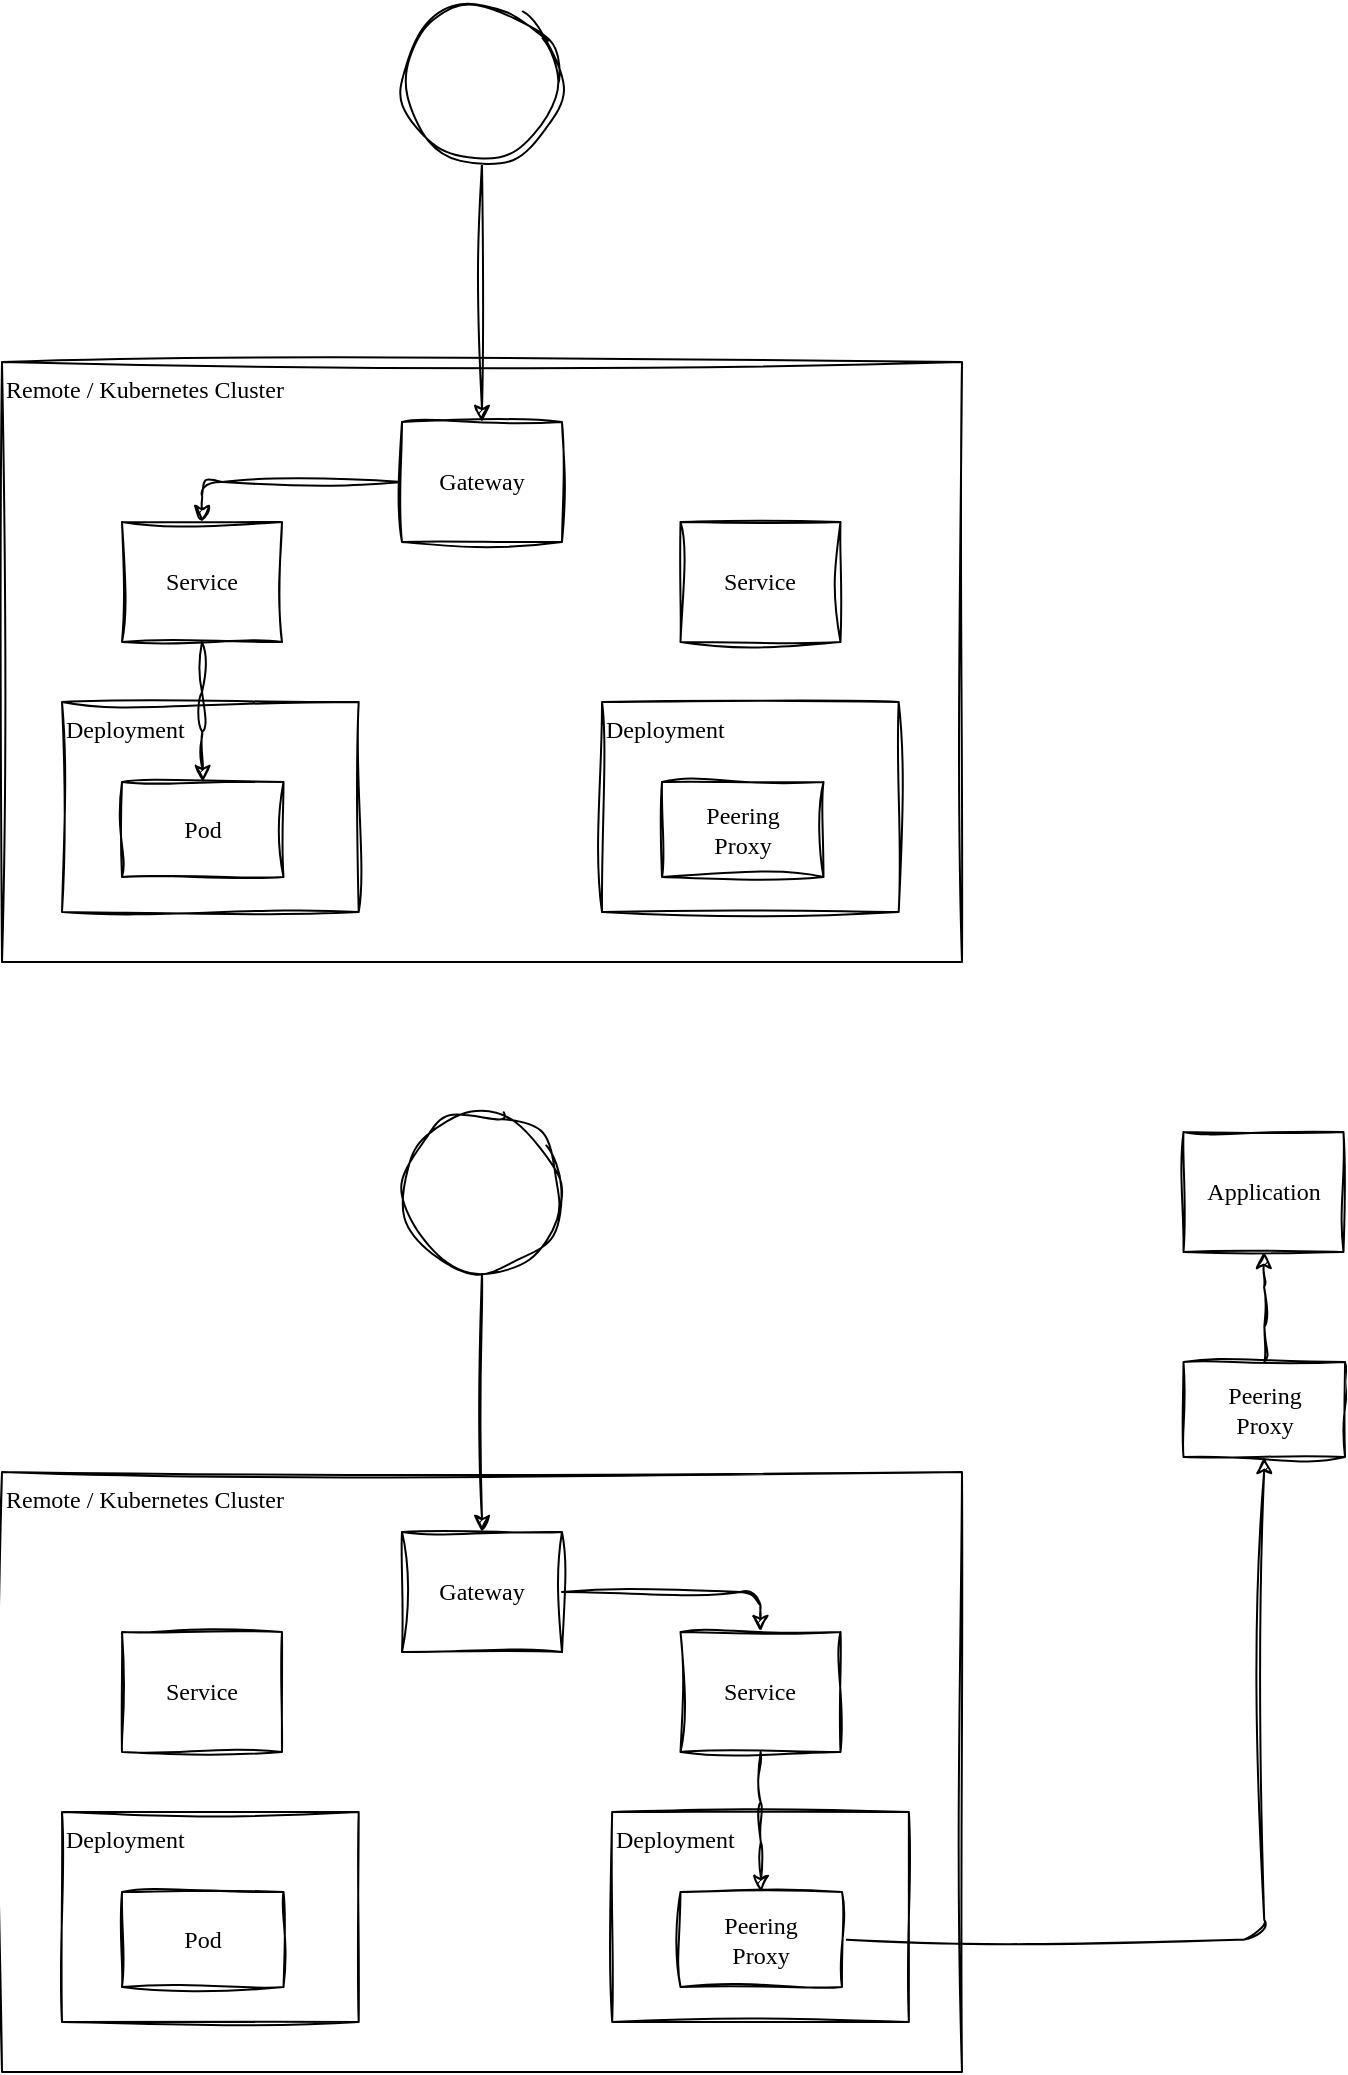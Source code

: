 <mxfile>
    <diagram id="ApinyqAWU0on4ZeDosA5" name="0-brainstorm">
        <mxGraphModel dx="2548" dy="1072" grid="1" gridSize="10" guides="1" tooltips="1" connect="1" arrows="1" fold="1" page="1" pageScale="1" pageWidth="827" pageHeight="1169" math="0" shadow="0">
            <root>
                <mxCell id="0"/>
                <mxCell id="1" style="locked=1;" parent="0"/>
                <mxCell id="4" value="Remote / Kubernetes Cluster" style="rounded=0;whiteSpace=wrap;html=1;align=left;sketch=1;curveFitting=1;jiggle=2;fontFamily=Comic Sans MS;verticalAlign=top;" parent="1" vertex="1">
                    <mxGeometry x="40" y="220" width="480" height="300" as="geometry"/>
                </mxCell>
                <mxCell id="3" value="Service" style="rounded=0;whiteSpace=wrap;html=1;sketch=1;curveFitting=1;jiggle=2;fontFamily=Comic Sans MS;" parent="1" vertex="1">
                    <mxGeometry x="100" y="300" width="80" height="60" as="geometry"/>
                </mxCell>
                <mxCell id="6" value="Deployment" style="rounded=0;whiteSpace=wrap;html=1;sketch=1;curveFitting=1;jiggle=2;fontFamily=Comic Sans MS;align=left;verticalAlign=top;" parent="1" vertex="1">
                    <mxGeometry x="70" y="390" width="148.35" height="105" as="geometry"/>
                </mxCell>
                <mxCell id="5" value="Pod" style="rounded=0;whiteSpace=wrap;html=1;sketch=1;curveFitting=1;jiggle=2;fontFamily=Comic Sans MS;align=center;verticalAlign=middle;" parent="1" vertex="1">
                    <mxGeometry x="100" y="430" width="80.75" height="47.5" as="geometry"/>
                </mxCell>
                <mxCell id="51" style="edgeStyle=orthogonalEdgeStyle;sketch=1;hachureGap=4;jiggle=2;curveFitting=1;html=1;entryX=0.5;entryY=0;entryDx=0;entryDy=0;fontFamily=Comic Sans MS;fontSize=10;" parent="1" source="44" target="3" edge="1">
                    <mxGeometry relative="1" as="geometry"/>
                </mxCell>
                <mxCell id="44" value="Gateway" style="rounded=0;whiteSpace=wrap;html=1;sketch=1;curveFitting=1;jiggle=2;fontFamily=Comic Sans MS;" parent="1" vertex="1">
                    <mxGeometry x="240" y="250" width="80" height="60" as="geometry"/>
                </mxCell>
                <mxCell id="46" value="Service" style="rounded=0;whiteSpace=wrap;html=1;sketch=1;curveFitting=1;jiggle=2;fontFamily=Comic Sans MS;" parent="1" vertex="1">
                    <mxGeometry x="379.25" y="300" width="80" height="60" as="geometry"/>
                </mxCell>
                <mxCell id="47" value="Deployment" style="rounded=0;whiteSpace=wrap;html=1;sketch=1;curveFitting=1;jiggle=2;fontFamily=Comic Sans MS;align=left;verticalAlign=top;" parent="1" vertex="1">
                    <mxGeometry x="340" y="390" width="148.35" height="105" as="geometry"/>
                </mxCell>
                <mxCell id="48" value="Peering&lt;br&gt;Proxy" style="rounded=0;whiteSpace=wrap;html=1;sketch=1;curveFitting=1;jiggle=2;fontFamily=Comic Sans MS;align=center;verticalAlign=middle;" parent="1" vertex="1">
                    <mxGeometry x="370" y="430" width="80.75" height="47.5" as="geometry"/>
                </mxCell>
                <mxCell id="50" style="edgeStyle=orthogonalEdgeStyle;sketch=1;hachureGap=4;jiggle=2;curveFitting=1;html=1;entryX=0.5;entryY=0;entryDx=0;entryDy=0;fontFamily=Comic Sans MS;fontSize=10;" parent="1" source="49" target="44" edge="1">
                    <mxGeometry relative="1" as="geometry"/>
                </mxCell>
                <mxCell id="49" value="" style="ellipse;whiteSpace=wrap;html=1;aspect=fixed;sketch=1;hachureGap=4;jiggle=2;curveFitting=1;fontFamily=Comic Sans MS;fontSize=10;" parent="1" vertex="1">
                    <mxGeometry x="240" y="40" width="80" height="80" as="geometry"/>
                </mxCell>
                <mxCell id="52" value="" style="edgeStyle=orthogonalEdgeStyle;sketch=1;hachureGap=4;jiggle=2;curveFitting=1;html=1;fontFamily=Comic Sans MS;fontSize=10;" parent="1" source="3" target="5" edge="1">
                    <mxGeometry relative="1" as="geometry"/>
                </mxCell>
                <mxCell id="54" value="Remote / Kubernetes Cluster" style="rounded=0;whiteSpace=wrap;html=1;align=left;sketch=1;curveFitting=1;jiggle=2;fontFamily=Comic Sans MS;verticalAlign=top;" parent="1" vertex="1">
                    <mxGeometry x="40" y="775" width="480" height="300" as="geometry"/>
                </mxCell>
                <mxCell id="55" value="Service" style="rounded=0;whiteSpace=wrap;html=1;sketch=1;curveFitting=1;jiggle=2;fontFamily=Comic Sans MS;" parent="1" vertex="1">
                    <mxGeometry x="100" y="855" width="80" height="60" as="geometry"/>
                </mxCell>
                <mxCell id="56" value="Deployment" style="rounded=0;whiteSpace=wrap;html=1;sketch=1;curveFitting=1;jiggle=2;fontFamily=Comic Sans MS;align=left;verticalAlign=top;" parent="1" vertex="1">
                    <mxGeometry x="70" y="945" width="148.35" height="105" as="geometry"/>
                </mxCell>
                <mxCell id="57" value="Pod" style="rounded=0;whiteSpace=wrap;html=1;sketch=1;curveFitting=1;jiggle=2;fontFamily=Comic Sans MS;align=center;verticalAlign=middle;" parent="1" vertex="1">
                    <mxGeometry x="100" y="985" width="80.75" height="47.5" as="geometry"/>
                </mxCell>
                <mxCell id="66" style="edgeStyle=orthogonalEdgeStyle;sketch=1;hachureGap=4;jiggle=2;curveFitting=1;html=1;entryX=0.5;entryY=0;entryDx=0;entryDy=0;fontFamily=Comic Sans MS;fontSize=10;" parent="1" source="59" target="60" edge="1">
                    <mxGeometry relative="1" as="geometry"/>
                </mxCell>
                <mxCell id="59" value="Gateway" style="rounded=0;whiteSpace=wrap;html=1;sketch=1;curveFitting=1;jiggle=2;fontFamily=Comic Sans MS;" parent="1" vertex="1">
                    <mxGeometry x="240" y="805" width="80" height="60" as="geometry"/>
                </mxCell>
                <mxCell id="60" value="Service" style="rounded=0;whiteSpace=wrap;html=1;sketch=1;curveFitting=1;jiggle=2;fontFamily=Comic Sans MS;" parent="1" vertex="1">
                    <mxGeometry x="379.25" y="855" width="80" height="60" as="geometry"/>
                </mxCell>
                <mxCell id="61" value="Deployment" style="rounded=0;whiteSpace=wrap;html=1;sketch=1;curveFitting=1;jiggle=2;fontFamily=Comic Sans MS;align=left;verticalAlign=top;" parent="1" vertex="1">
                    <mxGeometry x="345.08" y="945" width="148.35" height="105" as="geometry"/>
                </mxCell>
                <mxCell id="72" style="edgeStyle=orthogonalEdgeStyle;sketch=1;hachureGap=4;jiggle=2;curveFitting=1;html=1;exitX=1;exitY=0.5;exitDx=0;exitDy=0;fontFamily=Comic Sans MS;fontSize=10;entryX=0.5;entryY=1;entryDx=0;entryDy=0;" parent="1" source="62" target="73" edge="1">
                    <mxGeometry relative="1" as="geometry">
                        <mxPoint x="610" y="780" as="targetPoint"/>
                    </mxGeometry>
                </mxCell>
                <mxCell id="62" value="Peering&lt;br&gt;Proxy" style="rounded=0;whiteSpace=wrap;html=1;sketch=1;curveFitting=1;jiggle=2;fontFamily=Comic Sans MS;align=center;verticalAlign=middle;" parent="1" vertex="1">
                    <mxGeometry x="379.25" y="985" width="80.75" height="47.5" as="geometry"/>
                </mxCell>
                <mxCell id="63" style="edgeStyle=orthogonalEdgeStyle;sketch=1;hachureGap=4;jiggle=2;curveFitting=1;html=1;entryX=0.5;entryY=0;entryDx=0;entryDy=0;fontFamily=Comic Sans MS;fontSize=10;" parent="1" source="64" target="59" edge="1">
                    <mxGeometry relative="1" as="geometry"/>
                </mxCell>
                <mxCell id="64" value="" style="ellipse;whiteSpace=wrap;html=1;aspect=fixed;sketch=1;hachureGap=4;jiggle=2;curveFitting=1;fontFamily=Comic Sans MS;fontSize=10;" parent="1" vertex="1">
                    <mxGeometry x="240" y="595" width="80" height="80" as="geometry"/>
                </mxCell>
                <mxCell id="70" style="edgeStyle=orthogonalEdgeStyle;sketch=1;hachureGap=4;jiggle=2;curveFitting=1;html=1;entryX=0.5;entryY=0;entryDx=0;entryDy=0;fontFamily=Comic Sans MS;fontSize=10;" parent="1" source="60" target="62" edge="1">
                    <mxGeometry relative="1" as="geometry"/>
                </mxCell>
                <mxCell id="76" value="" style="edgeStyle=orthogonalEdgeStyle;sketch=1;hachureGap=4;jiggle=2;curveFitting=1;html=1;fontFamily=Comic Sans MS;fontSize=10;" parent="1" source="73" target="75" edge="1">
                    <mxGeometry relative="1" as="geometry"/>
                </mxCell>
                <mxCell id="73" value="Peering&lt;br&gt;Proxy" style="rounded=0;whiteSpace=wrap;html=1;sketch=1;curveFitting=1;jiggle=2;fontFamily=Comic Sans MS;align=center;verticalAlign=middle;" parent="1" vertex="1">
                    <mxGeometry x="630.75" y="720" width="80.75" height="47.5" as="geometry"/>
                </mxCell>
                <mxCell id="75" value="Application" style="rounded=0;whiteSpace=wrap;html=1;sketch=1;curveFitting=1;jiggle=2;fontFamily=Comic Sans MS;" parent="1" vertex="1">
                    <mxGeometry x="630.75" y="605" width="80" height="60" as="geometry"/>
                </mxCell>
            </root>
        </mxGraphModel>
    </diagram>
    <diagram id="L__ugnqBoeclOctmBD2k" name="1-local-forward-demo">
        <mxGraphModel dx="1062" dy="447" grid="1" gridSize="10" guides="1" tooltips="1" connect="1" arrows="1" fold="1" page="1" pageScale="1" pageWidth="1169" pageHeight="827" math="0" shadow="0">
            <root>
                <mxCell id="0"/>
                <mxCell id="1" style="locked=1;" parent="0"/>
                <mxCell id="-HTNCD1tqTWRIRY3A008-3" value="«client»&lt;br&gt;&lt;b&gt;kpctl&lt;/b&gt;" style="html=1;dropTarget=0;hachureGap=4;fontFamily=Verdana;fontSize=20;" vertex="1" parent="1">
                    <mxGeometry x="120" y="240" width="160" height="120" as="geometry"/>
                </mxCell>
                <mxCell id="-HTNCD1tqTWRIRY3A008-4" value="" style="shape=module;jettyWidth=8;jettyHeight=4;hachureGap=4;fontFamily=Architects Daughter;fontSource=https%3A%2F%2Ffonts.googleapis.com%2Fcss%3Ffamily%3DArchitects%2BDaughter;fontSize=20;" vertex="1" parent="-HTNCD1tqTWRIRY3A008-3">
                    <mxGeometry x="1" width="20" height="20" relative="1" as="geometry">
                        <mxPoint x="-27" y="7" as="offset"/>
                    </mxGeometry>
                </mxCell>
                <mxCell id="-HTNCD1tqTWRIRY3A008-5" value="«server»&lt;br&gt;&lt;b&gt;kpeering&lt;/b&gt;" style="html=1;dropTarget=0;hachureGap=4;fontFamily=Verdana;fontSize=20;" vertex="1" parent="1">
                    <mxGeometry x="440" y="240" width="160" height="120" as="geometry"/>
                </mxCell>
                <mxCell id="-HTNCD1tqTWRIRY3A008-6" value="" style="shape=module;jettyWidth=8;jettyHeight=4;hachureGap=4;fontFamily=Architects Daughter;fontSource=https%3A%2F%2Ffonts.googleapis.com%2Fcss%3Ffamily%3DArchitects%2BDaughter;fontSize=20;" vertex="1" parent="-HTNCD1tqTWRIRY3A008-5">
                    <mxGeometry x="1" width="20" height="20" relative="1" as="geometry">
                        <mxPoint x="-27" y="7" as="offset"/>
                    </mxGeometry>
                </mxCell>
                <mxCell id="-HTNCD1tqTWRIRY3A008-7" value="" style="shape=providedRequiredInterface;html=1;verticalLabelPosition=bottom;sketch=0;fontFamily=Verdana;fillColor=#f8cecc;strokeColor=#b85450;" vertex="1" parent="1">
                    <mxGeometry x="350" y="290" width="20" height="20" as="geometry"/>
                </mxCell>
                <mxCell id="-HTNCD1tqTWRIRY3A008-8" value="" style="shape=providedRequiredInterface;html=1;verticalLabelPosition=bottom;sketch=0;fontFamily=Verdana;rotation=90;fillColor=#d5e8d4;strokeColor=#82b366;" vertex="1" parent="1">
                    <mxGeometry x="510" y="180" width="20" height="20" as="geometry"/>
                </mxCell>
                <mxCell id="-HTNCD1tqTWRIRY3A008-9" value="" style="ellipse;html=1;shape=endState;fillColor=#e1d5e7;strokeColor=#9673a6;fontFamily=Verdana;" vertex="1" parent="1">
                    <mxGeometry x="185" y="100" width="30" height="30" as="geometry"/>
                </mxCell>
                <mxCell id="-HTNCD1tqTWRIRY3A008-10" value="" style="ellipse;html=1;shape=startState;fontFamily=Verdana;fillColor=#d5e8d4;strokeColor=#82b366;" vertex="1" parent="1">
                    <mxGeometry x="505" y="100" width="30" height="30" as="geometry"/>
                </mxCell>
                <mxCell id="-HTNCD1tqTWRIRY3A008-12" value="" style="shape=providedRequiredInterface;html=1;verticalLabelPosition=bottom;sketch=0;fontFamily=Verdana;rotation=-90;fillColor=#e1d5e7;strokeColor=#9673a6;" vertex="1" parent="1">
                    <mxGeometry x="190" y="180" width="20" height="20" as="geometry"/>
                </mxCell>
                <mxCell id="-HTNCD1tqTWRIRY3A008-14" value="" style="whiteSpace=wrap;html=1;aspect=fixed;fontFamily=Verdana;fillColor=#e1d5e7;strokeColor=#9673a6;" vertex="1" parent="1">
                    <mxGeometry x="190" y="230" width="20" height="20" as="geometry"/>
                </mxCell>
                <mxCell id="-HTNCD1tqTWRIRY3A008-15" value="" style="whiteSpace=wrap;html=1;aspect=fixed;fontFamily=Verdana;fillColor=#f8cecc;strokeColor=#b85450;" vertex="1" parent="1">
                    <mxGeometry x="270" y="290" width="20" height="20" as="geometry"/>
                </mxCell>
                <mxCell id="-HTNCD1tqTWRIRY3A008-16" value="" style="whiteSpace=wrap;html=1;aspect=fixed;fontFamily=Verdana;fillColor=#f8cecc;strokeColor=#b85450;" vertex="1" parent="1">
                    <mxGeometry x="430" y="290" width="20" height="20" as="geometry"/>
                </mxCell>
                <mxCell id="-HTNCD1tqTWRIRY3A008-17" value="" style="whiteSpace=wrap;html=1;aspect=fixed;fontFamily=Verdana;fillColor=#d5e8d4;strokeColor=#82b366;" vertex="1" parent="1">
                    <mxGeometry x="510" y="230" width="20" height="20" as="geometry"/>
                </mxCell>
                <mxCell id="-HTNCD1tqTWRIRY3A008-26" value="" style="shape=providedRequiredInterface;html=1;verticalLabelPosition=bottom;sketch=0;fontFamily=Verdana;rotation=0;" vertex="1" parent="1">
                    <mxGeometry x="340" y="40" width="20" height="20" as="geometry"/>
                </mxCell>
                <mxCell id="-HTNCD1tqTWRIRY3A008-27" value="listen" style="text;html=1;align=center;verticalAlign=middle;resizable=0;points=[];autosize=1;strokeColor=none;fillColor=none;fontFamily=Verdana;" vertex="1" parent="1">
                    <mxGeometry x="360" y="35" width="60" height="30" as="geometry"/>
                </mxCell>
                <mxCell id="-HTNCD1tqTWRIRY3A008-28" value="dial" style="text;html=1;align=center;verticalAlign=middle;resizable=0;points=[];autosize=1;strokeColor=none;fillColor=none;fontFamily=Verdana;" vertex="1" parent="1">
                    <mxGeometry x="300" y="35" width="40" height="30" as="geometry"/>
                </mxCell>
                <mxCell id="-HTNCD1tqTWRIRY3A008-46" value="backdoor" style="text;html=1;align=center;verticalAlign=middle;resizable=0;points=[];autosize=1;strokeColor=none;fillColor=none;fontSize=8;fontFamily=Verdana;" vertex="1" parent="1">
                    <mxGeometry x="330" y="260" width="60" height="20" as="geometry"/>
                </mxCell>
                <mxCell id="-HTNCD1tqTWRIRY3A008-47" value="application" style="text;html=1;align=center;verticalAlign=middle;resizable=0;points=[];autosize=1;strokeColor=none;fillColor=none;fontSize=8;fontFamily=Verdana;" vertex="1" parent="1">
                    <mxGeometry x="115" y="180" width="70" height="20" as="geometry"/>
                </mxCell>
                <mxCell id="-HTNCD1tqTWRIRY3A008-48" value="frontdoor" style="text;html=1;align=center;verticalAlign=middle;resizable=0;points=[];autosize=1;strokeColor=none;fillColor=none;fontSize=8;fontFamily=Verdana;" vertex="1" parent="1">
                    <mxGeometry x="445" y="180" width="60" height="20" as="geometry"/>
                </mxCell>
                <mxCell id="X15v1AROQY2xj6JYQ8PZ-1" value="&lt;font style=&quot;font-size: 17px;&quot;&gt;Use layer to check more details&lt;/font&gt;" style="rounded=0;whiteSpace=wrap;html=1;fontFamily=Verdana;fontSize=8;" vertex="1" parent="1">
                    <mxGeometry x="740" y="280" width="120" height="140" as="geometry"/>
                </mxCell>
                <object label="init" id="-HTNCD1tqTWRIRY3A008-51">
                    <mxCell style="locked=1;" parent="0" visible="0"/>
                </object>
                <mxCell id="-HTNCD1tqTWRIRY3A008-52" style="edgeStyle=none;html=1;entryX=0;entryY=0.5;entryDx=0;entryDy=0;fontFamily=Verdana;fontSize=8;" edge="1" parent="-HTNCD1tqTWRIRY3A008-51">
                    <mxGeometry relative="1" as="geometry">
                        <mxPoint x="370" y="300" as="sourcePoint"/>
                        <mxPoint x="430" y="300" as="targetPoint"/>
                    </mxGeometry>
                </mxCell>
                <mxCell id="-HTNCD1tqTWRIRY3A008-53" value="" style="edgeStyle=none;html=1;fontFamily=Verdana;" edge="1" parent="-HTNCD1tqTWRIRY3A008-51">
                    <mxGeometry relative="1" as="geometry">
                        <mxPoint x="200" y="230" as="sourcePoint"/>
                        <mxPoint x="200" y="200" as="targetPoint"/>
                    </mxGeometry>
                </mxCell>
                <mxCell id="-HTNCD1tqTWRIRY3A008-54" value="" style="edgeStyle=none;html=1;fontFamily=Verdana;" edge="1" parent="-HTNCD1tqTWRIRY3A008-51">
                    <mxGeometry relative="1" as="geometry">
                        <mxPoint x="290" y="300" as="sourcePoint"/>
                        <mxPoint x="350" y="300" as="targetPoint"/>
                    </mxGeometry>
                </mxCell>
                <mxCell id="-HTNCD1tqTWRIRY3A008-55" style="edgeStyle=none;html=1;entryX=1;entryY=0.5;entryDx=0;entryDy=0;entryPerimeter=0;fontFamily=Verdana;" edge="1" parent="-HTNCD1tqTWRIRY3A008-51">
                    <mxGeometry relative="1" as="geometry">
                        <mxPoint x="520" y="230" as="sourcePoint"/>
                        <mxPoint x="520" y="200" as="targetPoint"/>
                    </mxGeometry>
                </mxCell>
                <mxCell id="-HTNCD1tqTWRIRY3A008-56" value="dial application endpoint" style="text;html=1;align=center;verticalAlign=middle;resizable=0;points=[];autosize=1;strokeColor=none;fillColor=none;fontFamily=Verdana;fontSize=8;" vertex="1" parent="-HTNCD1tqTWRIRY3A008-51">
                    <mxGeometry x="215" y="180" width="120" height="20" as="geometry"/>
                </mxCell>
                <mxCell id="-HTNCD1tqTWRIRY3A008-57" value="connect client/server at&lt;br&gt;backdoor endpoint" style="text;html=1;align=center;verticalAlign=middle;resizable=0;points=[];autosize=1;strokeColor=none;fillColor=none;fontFamily=Verdana;fontSize=8;" vertex="1" parent="-HTNCD1tqTWRIRY3A008-51">
                    <mxGeometry x="300" y="315" width="120" height="30" as="geometry"/>
                </mxCell>
                <mxCell id="-HTNCD1tqTWRIRY3A008-58" value="listen frontdoor endpoint" style="text;html=1;align=center;verticalAlign=middle;resizable=0;points=[];autosize=1;strokeColor=none;fillColor=none;fontSize=8;fontFamily=Verdana;" vertex="1" parent="-HTNCD1tqTWRIRY3A008-51">
                    <mxGeometry x="535" y="180" width="120" height="20" as="geometry"/>
                </mxCell>
                <object label="request" id="-HTNCD1tqTWRIRY3A008-19">
                    <mxCell style="locked=1;" parent="0" visible="0"/>
                </object>
                <mxCell id="-HTNCD1tqTWRIRY3A008-21" style="edgeStyle=none;html=1;entryX=0;entryY=0.5;entryDx=0;entryDy=0;entryPerimeter=0;fontFamily=Verdana;" edge="1" parent="-HTNCD1tqTWRIRY3A008-19" source="-HTNCD1tqTWRIRY3A008-10" target="-HTNCD1tqTWRIRY3A008-8">
                    <mxGeometry relative="1" as="geometry"/>
                </mxCell>
                <mxCell id="-HTNCD1tqTWRIRY3A008-22" style="edgeStyle=none;html=1;entryX=0.5;entryY=0;entryDx=0;entryDy=0;fontFamily=Verdana;" edge="1" parent="-HTNCD1tqTWRIRY3A008-19" source="-HTNCD1tqTWRIRY3A008-8" target="-HTNCD1tqTWRIRY3A008-17">
                    <mxGeometry relative="1" as="geometry"/>
                </mxCell>
                <mxCell id="-HTNCD1tqTWRIRY3A008-23" style="edgeStyle=none;html=1;entryX=1;entryY=0.5;entryDx=0;entryDy=0;entryPerimeter=0;fontFamily=Verdana;" edge="1" parent="-HTNCD1tqTWRIRY3A008-19" target="-HTNCD1tqTWRIRY3A008-7">
                    <mxGeometry relative="1" as="geometry">
                        <mxPoint x="430" y="300" as="sourcePoint"/>
                    </mxGeometry>
                </mxCell>
                <mxCell id="-HTNCD1tqTWRIRY3A008-32" value="" style="edgeStyle=none;html=1;fontFamily=Verdana;" edge="1" parent="-HTNCD1tqTWRIRY3A008-19">
                    <mxGeometry relative="1" as="geometry">
                        <mxPoint x="350" y="300" as="sourcePoint"/>
                        <mxPoint x="290" y="300" as="targetPoint"/>
                    </mxGeometry>
                </mxCell>
                <mxCell id="-HTNCD1tqTWRIRY3A008-33" value="" style="edgeStyle=none;html=1;fontFamily=Verdana;" edge="1" parent="-HTNCD1tqTWRIRY3A008-19">
                    <mxGeometry relative="1" as="geometry">
                        <mxPoint x="200" y="180" as="sourcePoint"/>
                        <mxPoint x="200" y="130" as="targetPoint"/>
                    </mxGeometry>
                </mxCell>
                <mxCell id="-HTNCD1tqTWRIRY3A008-34" value="" style="edgeStyle=none;html=1;fontFamily=Verdana;" edge="1" parent="-HTNCD1tqTWRIRY3A008-19">
                    <mxGeometry relative="1" as="geometry">
                        <mxPoint x="200" y="230" as="sourcePoint"/>
                        <mxPoint x="200" y="200" as="targetPoint"/>
                    </mxGeometry>
                </mxCell>
                <object label="response" id="-HTNCD1tqTWRIRY3A008-59">
                    <mxCell style="locked=1;" parent="0"/>
                </object>
                <mxCell id="-HTNCD1tqTWRIRY3A008-66" style="edgeStyle=none;html=1;entryX=0;entryY=0.5;entryDx=0;entryDy=0;entryPerimeter=0;fontFamily=Verdana;endArrow=none;endFill=0;startArrow=classic;startFill=1;" edge="1" parent="-HTNCD1tqTWRIRY3A008-59">
                    <mxGeometry relative="1" as="geometry">
                        <mxPoint x="521" y="130" as="sourcePoint"/>
                        <mxPoint x="521" y="180" as="targetPoint"/>
                        <Array as="points">
                            <mxPoint x="521" y="150"/>
                        </Array>
                    </mxGeometry>
                </mxCell>
                <mxCell id="-HTNCD1tqTWRIRY3A008-67" style="edgeStyle=none;html=1;entryX=0.5;entryY=0;entryDx=0;entryDy=0;fontFamily=Verdana;endArrow=none;endFill=0;startArrow=classic;startFill=1;" edge="1" parent="-HTNCD1tqTWRIRY3A008-59">
                    <mxGeometry relative="1" as="geometry">
                        <mxPoint x="521" y="200" as="sourcePoint"/>
                        <mxPoint x="521" y="230" as="targetPoint"/>
                    </mxGeometry>
                </mxCell>
                <mxCell id="-HTNCD1tqTWRIRY3A008-68" style="edgeStyle=none;html=1;entryX=1;entryY=0.5;entryDx=0;entryDy=0;entryPerimeter=0;fontFamily=Verdana;endArrow=none;endFill=0;startArrow=classic;startFill=1;" edge="1" parent="-HTNCD1tqTWRIRY3A008-59">
                    <mxGeometry relative="1" as="geometry">
                        <mxPoint x="431" y="300" as="sourcePoint"/>
                        <mxPoint x="371" y="300" as="targetPoint"/>
                    </mxGeometry>
                </mxCell>
                <mxCell id="-HTNCD1tqTWRIRY3A008-69" value="" style="edgeStyle=none;html=1;fontFamily=Verdana;endArrow=none;endFill=0;startArrow=classic;startFill=1;" edge="1" parent="-HTNCD1tqTWRIRY3A008-59">
                    <mxGeometry relative="1" as="geometry">
                        <mxPoint x="351" y="300" as="sourcePoint"/>
                        <mxPoint x="291" y="300" as="targetPoint"/>
                    </mxGeometry>
                </mxCell>
                <mxCell id="-HTNCD1tqTWRIRY3A008-70" value="" style="edgeStyle=none;html=1;fontFamily=Verdana;endArrow=none;endFill=0;startArrow=classic;startFill=1;" edge="1" parent="-HTNCD1tqTWRIRY3A008-59">
                    <mxGeometry relative="1" as="geometry">
                        <mxPoint x="201" y="180" as="sourcePoint"/>
                        <mxPoint x="201" y="130" as="targetPoint"/>
                    </mxGeometry>
                </mxCell>
                <mxCell id="-HTNCD1tqTWRIRY3A008-71" value="" style="edgeStyle=none;html=1;fontFamily=Verdana;endArrow=none;endFill=0;startArrow=classic;startFill=1;" edge="1" parent="-HTNCD1tqTWRIRY3A008-59">
                    <mxGeometry relative="1" as="geometry">
                        <mxPoint x="201" y="230" as="sourcePoint"/>
                        <mxPoint x="201" y="200" as="targetPoint"/>
                    </mxGeometry>
                </mxCell>
            </root>
        </mxGraphModel>
    </diagram>
</mxfile>